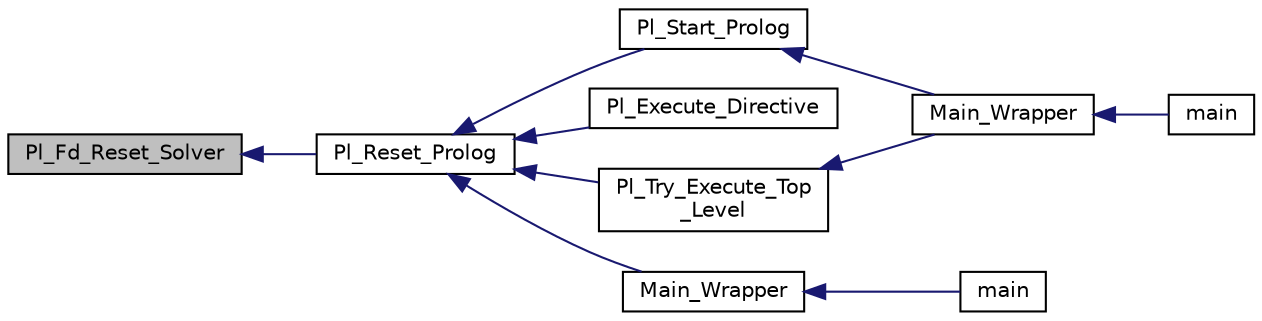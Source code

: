 digraph "Pl_Fd_Reset_Solver"
{
  edge [fontname="Helvetica",fontsize="10",labelfontname="Helvetica",labelfontsize="10"];
  node [fontname="Helvetica",fontsize="10",shape=record];
  rankdir="LR";
  Node1 [label="Pl_Fd_Reset_Solver",height=0.2,width=0.4,color="black", fillcolor="grey75", style="filled", fontcolor="black"];
  Node1 -> Node2 [dir="back",color="midnightblue",fontsize="10",style="solid",fontname="Helvetica"];
  Node2 [label="Pl_Reset_Prolog",height=0.2,width=0.4,color="black", fillcolor="white", style="filled",URL="$gprolog_8h.html#a3cc65f95d082c9905c9eaf0821ace5a6"];
  Node2 -> Node3 [dir="back",color="midnightblue",fontsize="10",style="solid",fontname="Helvetica"];
  Node3 [label="Pl_Start_Prolog",height=0.2,width=0.4,color="black", fillcolor="white", style="filled",URL="$gprolog_8h.html#a79163a775d949cf493a9f7b28bf4fc09"];
  Node3 -> Node4 [dir="back",color="midnightblue",fontsize="10",style="solid",fontname="Helvetica"];
  Node4 [label="Main_Wrapper",height=0.2,width=0.4,color="black", fillcolor="white", style="filled",URL="$main_8c.html#a335bb6fe70cf4c383aec5baef5f39e47"];
  Node4 -> Node5 [dir="back",color="midnightblue",fontsize="10",style="solid",fontname="Helvetica"];
  Node5 [label="main",height=0.2,width=0.4,color="black", fillcolor="white", style="filled",URL="$main_8c.html#a0ddf1224851353fc92bfbff6f499fa97"];
  Node2 -> Node6 [dir="back",color="midnightblue",fontsize="10",style="solid",fontname="Helvetica"];
  Node6 [label="Pl_Execute_Directive",height=0.2,width=0.4,color="black", fillcolor="white", style="filled",URL="$engine_8h.html#a3b4f13384481b3c59c21e3530aa83301"];
  Node2 -> Node7 [dir="back",color="midnightblue",fontsize="10",style="solid",fontname="Helvetica"];
  Node7 [label="Pl_Try_Execute_Top\l_Level",height=0.2,width=0.4,color="black", fillcolor="white", style="filled",URL="$gprolog_8h.html#a9f88d7e503fba7f7dbf5d4897ef69f8a"];
  Node7 -> Node4 [dir="back",color="midnightblue",fontsize="10",style="solid",fontname="Helvetica"];
  Node2 -> Node8 [dir="back",color="midnightblue",fontsize="10",style="solid",fontname="Helvetica"];
  Node8 [label="Main_Wrapper",height=0.2,width=0.4,color="black", fillcolor="white", style="filled",URL="$top__level_8c.html#a335bb6fe70cf4c383aec5baef5f39e47"];
  Node8 -> Node9 [dir="back",color="midnightblue",fontsize="10",style="solid",fontname="Helvetica"];
  Node9 [label="main",height=0.2,width=0.4,color="black", fillcolor="white", style="filled",URL="$top__level_8c.html#a0ddf1224851353fc92bfbff6f499fa97"];
}
